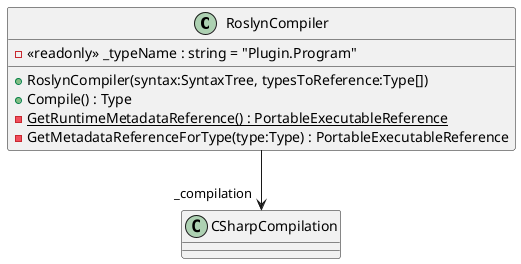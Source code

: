 @startuml
class RoslynCompiler {
    - <<readonly>> _typeName : string = "Plugin.Program"
    + RoslynCompiler(syntax:SyntaxTree, typesToReference:Type[])
    + Compile() : Type
    - {static} GetRuntimeMetadataReference() : PortableExecutableReference
    - GetMetadataReferenceForType(type:Type) : PortableExecutableReference
}
RoslynCompiler --> "_compilation" CSharpCompilation
@enduml
